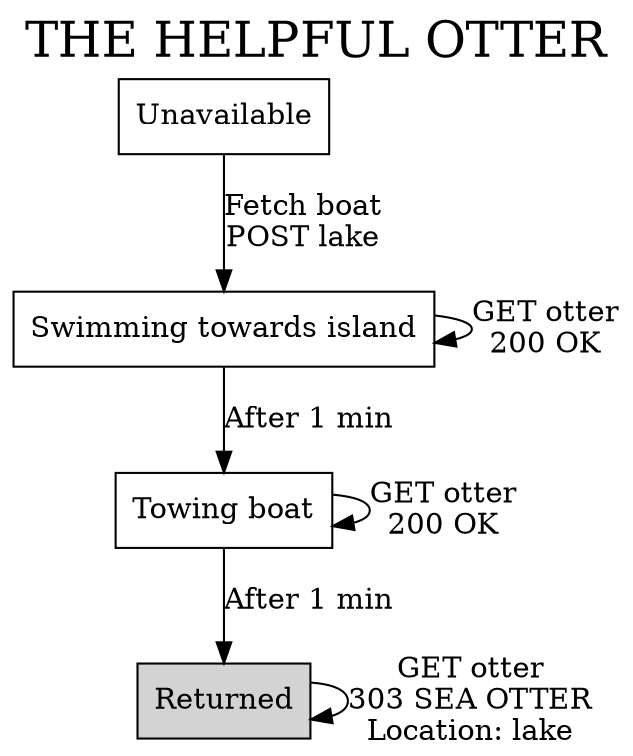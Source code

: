 digraph {
  label="THE HELPFUL OTTER";
  labelloc=t;
  fontsize=24;
  node [shape=box];
  initial [label="Unavailable"];
  fetching [label="Swimming towards island"];
  returning [label="Towing boat"];
  back [label="Returned",bgcolor="black",style="filled"];
  initial -> fetching [label="Fetch boat\nPOST lake"];
  fetching -> fetching [label="GET otter\n200 OK"];
  fetching -> returning [label="After 1 min"];
  returning -> returning [label="GET otter\n200 OK"];
  returning -> back [label="After 1 min"];
  back -> back [label="GET otter\n303 SEA OTTER\nLocation: lake"];
}